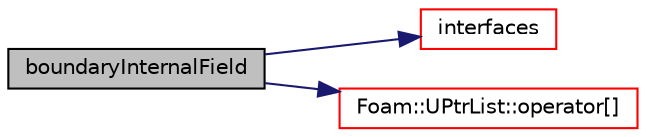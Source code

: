 digraph "boundaryInternalField"
{
  bgcolor="transparent";
  edge [fontname="Helvetica",fontsize="10",labelfontname="Helvetica",labelfontsize="10"];
  node [fontname="Helvetica",fontsize="10",shape=record];
  rankdir="LR";
  Node1 [label="boundaryInternalField",height=0.2,width=0.4,color="black", fillcolor="grey75", style="filled", fontcolor="black"];
  Node1 -> Node2 [color="midnightblue",fontsize="10",style="solid",fontname="Helvetica"];
  Node2 [label="interfaces",height=0.2,width=0.4,color="red",URL="$a00148.html#a3a1ef4a53bac020e201d4cb80eedd462",tooltip="Return a list of pointers for each patch field with only those. "];
  Node1 -> Node3 [color="midnightblue",fontsize="10",style="solid",fontname="Helvetica"];
  Node3 [label="Foam::UPtrList::operator[]",height=0.2,width=0.4,color="red",URL="$a02863.html#af15a484723b2f04f96702bd3b5fe2572",tooltip="Return element const reference. "];
}
